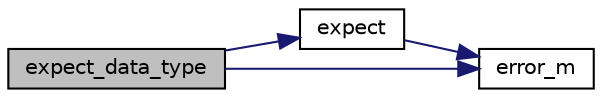 digraph "expect_data_type"
{
  edge [fontname="Helvetica",fontsize="10",labelfontname="Helvetica",labelfontsize="10"];
  node [fontname="Helvetica",fontsize="10",shape=record];
  rankdir="LR";
  Node184 [label="expect_data_type",height=0.2,width=0.4,color="black", fillcolor="grey75", style="filled", fontcolor="black"];
  Node184 -> Node185 [color="midnightblue",fontsize="10",style="solid",fontname="Helvetica"];
  Node185 [label="expect",height=0.2,width=0.4,color="black", fillcolor="white", style="filled",URL="$parser_8c.html#af7dc467eed15caf818332c1b225e4d51"];
  Node185 -> Node186 [color="midnightblue",fontsize="10",style="solid",fontname="Helvetica"];
  Node186 [label="error_m",height=0.2,width=0.4,color="black", fillcolor="white", style="filled",URL="$console_8c.html#a5525b26bfe0ba2f54d8d891fdaea0d7c"];
  Node184 -> Node186 [color="midnightblue",fontsize="10",style="solid",fontname="Helvetica"];
}
